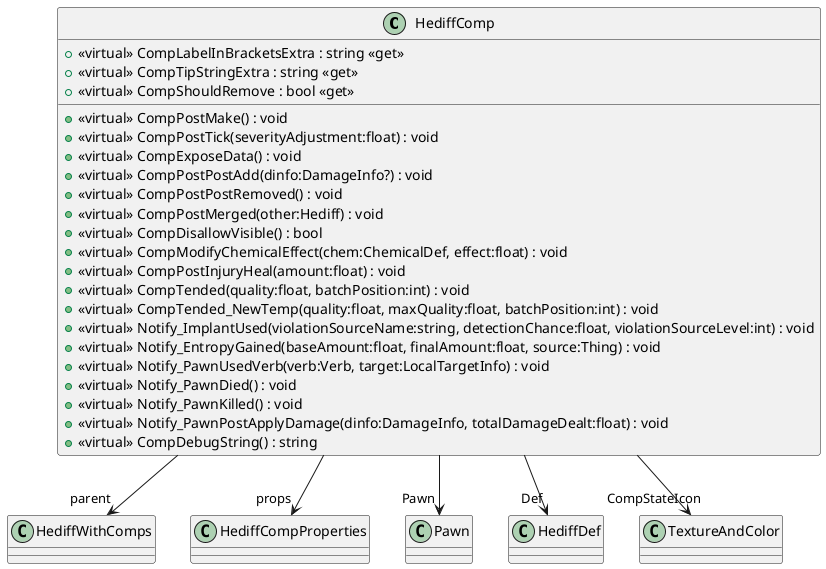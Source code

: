 @startuml
class HediffComp {
    + <<virtual>> CompLabelInBracketsExtra : string <<get>>
    + <<virtual>> CompTipStringExtra : string <<get>>
    + <<virtual>> CompShouldRemove : bool <<get>>
    + <<virtual>> CompPostMake() : void
    + <<virtual>> CompPostTick(severityAdjustment:float) : void
    + <<virtual>> CompExposeData() : void
    + <<virtual>> CompPostPostAdd(dinfo:DamageInfo?) : void
    + <<virtual>> CompPostPostRemoved() : void
    + <<virtual>> CompPostMerged(other:Hediff) : void
    + <<virtual>> CompDisallowVisible() : bool
    + <<virtual>> CompModifyChemicalEffect(chem:ChemicalDef, effect:float) : void
    + <<virtual>> CompPostInjuryHeal(amount:float) : void
    + <<virtual>> CompTended(quality:float, batchPosition:int) : void
    + <<virtual>> CompTended_NewTemp(quality:float, maxQuality:float, batchPosition:int) : void
    + <<virtual>> Notify_ImplantUsed(violationSourceName:string, detectionChance:float, violationSourceLevel:int) : void
    + <<virtual>> Notify_EntropyGained(baseAmount:float, finalAmount:float, source:Thing) : void
    + <<virtual>> Notify_PawnUsedVerb(verb:Verb, target:LocalTargetInfo) : void
    + <<virtual>> Notify_PawnDied() : void
    + <<virtual>> Notify_PawnKilled() : void
    + <<virtual>> Notify_PawnPostApplyDamage(dinfo:DamageInfo, totalDamageDealt:float) : void
    + <<virtual>> CompDebugString() : string
}
HediffComp --> "parent" HediffWithComps
HediffComp --> "props" HediffCompProperties
HediffComp --> "Pawn" Pawn
HediffComp --> "Def" HediffDef
HediffComp --> "CompStateIcon" TextureAndColor
@enduml
